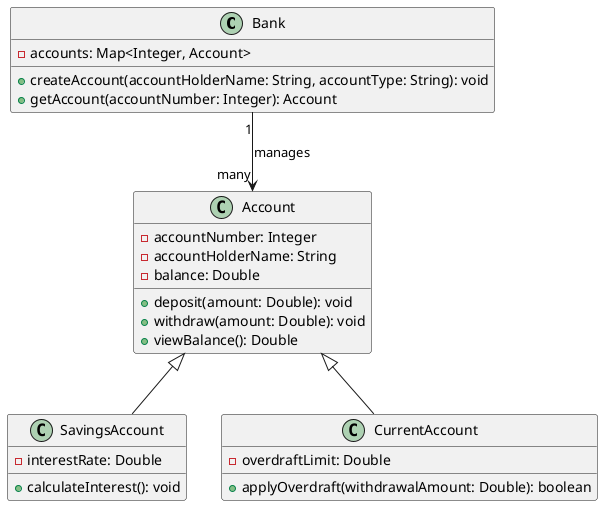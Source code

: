 @startuml
' Define classes
class Bank {
    - accounts: Map<Integer, Account>
    + createAccount(accountHolderName: String, accountType: String): void
    + getAccount(accountNumber: Integer): Account
}

class Account {
    - accountNumber: Integer
    - accountHolderName: String
    - balance: Double
    + deposit(amount: Double): void
    + withdraw(amount: Double): void
    + viewBalance(): Double
}

class SavingsAccount {
    - interestRate: Double
    + calculateInterest(): void
}

class CurrentAccount {
    - overdraftLimit: Double
    + applyOverdraft(withdrawalAmount: Double): boolean
}

' Define relationships
Bank "1" --> "many" Account : manages
Account <|-- SavingsAccount
Account <|-- CurrentAccount
@enduml
